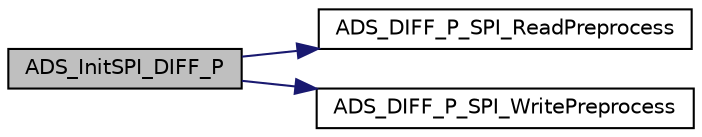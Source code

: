 digraph "ADS_InitSPI_DIFF_P"
{
  edge [fontname="Helvetica",fontsize="10",labelfontname="Helvetica",labelfontsize="10"];
  node [fontname="Helvetica",fontsize="10",shape=record];
  rankdir="LR";
  Node111 [label="ADS_InitSPI_DIFF_P",height=0.2,width=0.4,color="black", fillcolor="grey75", style="filled", fontcolor="black"];
  Node111 -> Node112 [color="midnightblue",fontsize="10",style="solid",fontname="Helvetica"];
  Node112 [label="ADS_DIFF_P_SPI_ReadPreprocess",height=0.2,width=0.4,color="black", fillcolor="white", style="filled",URL="$auto__detection__service__kl25z_8c.html#a33a83e87996ed0bbf228d1a3793cab85"];
  Node111 -> Node113 [color="midnightblue",fontsize="10",style="solid",fontname="Helvetica"];
  Node113 [label="ADS_DIFF_P_SPI_WritePreprocess",height=0.2,width=0.4,color="black", fillcolor="white", style="filled",URL="$auto__detection__service__kl25z_8c.html#a99b11dd940990e967afd812ec64cbbd5"];
}
